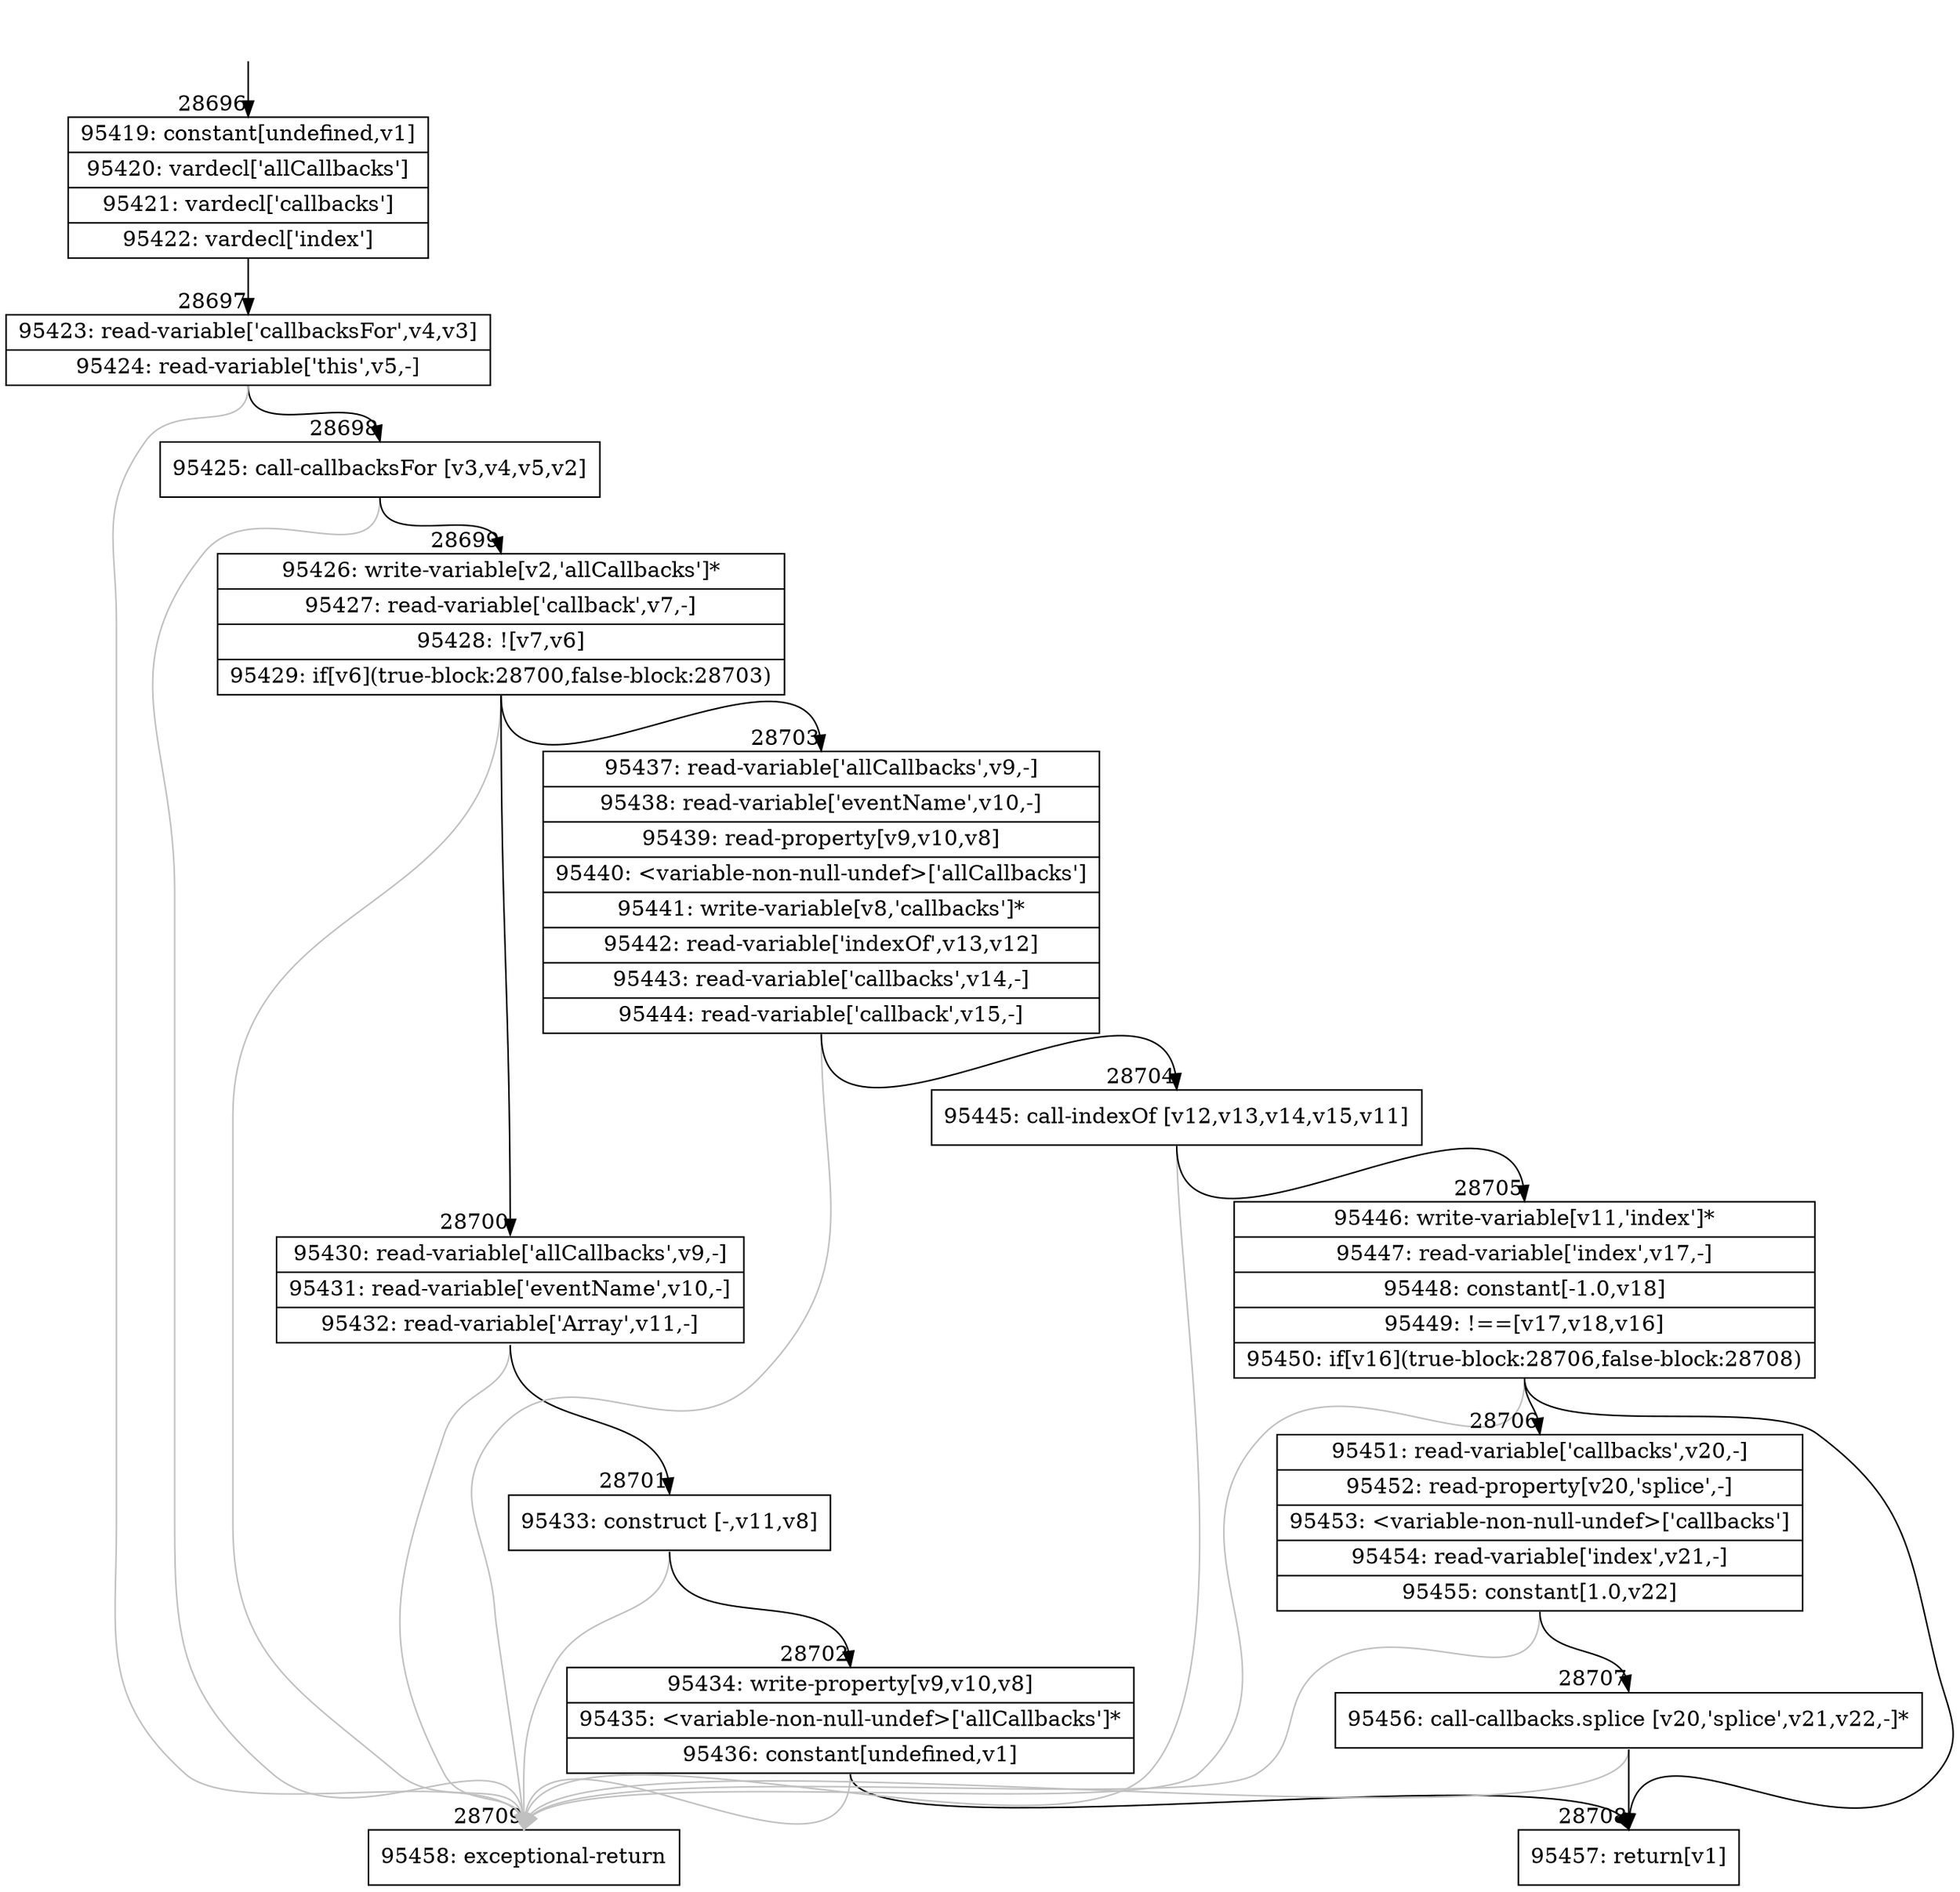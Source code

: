 digraph {
rankdir="TD"
BB_entry2528[shape=none,label=""];
BB_entry2528 -> BB28696 [tailport=s, headport=n, headlabel="    28696"]
BB28696 [shape=record label="{95419: constant[undefined,v1]|95420: vardecl['allCallbacks']|95421: vardecl['callbacks']|95422: vardecl['index']}" ] 
BB28696 -> BB28697 [tailport=s, headport=n, headlabel="      28697"]
BB28697 [shape=record label="{95423: read-variable['callbacksFor',v4,v3]|95424: read-variable['this',v5,-]}" ] 
BB28697 -> BB28698 [tailport=s, headport=n, headlabel="      28698"]
BB28697 -> BB28709 [tailport=s, headport=n, color=gray, headlabel="      28709"]
BB28698 [shape=record label="{95425: call-callbacksFor [v3,v4,v5,v2]}" ] 
BB28698 -> BB28699 [tailport=s, headport=n, headlabel="      28699"]
BB28698 -> BB28709 [tailport=s, headport=n, color=gray]
BB28699 [shape=record label="{95426: write-variable[v2,'allCallbacks']*|95427: read-variable['callback',v7,-]|95428: ![v7,v6]|95429: if[v6](true-block:28700,false-block:28703)}" ] 
BB28699 -> BB28700 [tailport=s, headport=n, headlabel="      28700"]
BB28699 -> BB28703 [tailport=s, headport=n, headlabel="      28703"]
BB28699 -> BB28709 [tailport=s, headport=n, color=gray]
BB28700 [shape=record label="{95430: read-variable['allCallbacks',v9,-]|95431: read-variable['eventName',v10,-]|95432: read-variable['Array',v11,-]}" ] 
BB28700 -> BB28701 [tailport=s, headport=n, headlabel="      28701"]
BB28700 -> BB28709 [tailport=s, headport=n, color=gray]
BB28701 [shape=record label="{95433: construct [-,v11,v8]}" ] 
BB28701 -> BB28702 [tailport=s, headport=n, headlabel="      28702"]
BB28701 -> BB28709 [tailport=s, headport=n, color=gray]
BB28702 [shape=record label="{95434: write-property[v9,v10,v8]|95435: \<variable-non-null-undef\>['allCallbacks']*|95436: constant[undefined,v1]}" ] 
BB28702 -> BB28708 [tailport=s, headport=n, headlabel="      28708"]
BB28702 -> BB28709 [tailport=s, headport=n, color=gray]
BB28703 [shape=record label="{95437: read-variable['allCallbacks',v9,-]|95438: read-variable['eventName',v10,-]|95439: read-property[v9,v10,v8]|95440: \<variable-non-null-undef\>['allCallbacks']|95441: write-variable[v8,'callbacks']*|95442: read-variable['indexOf',v13,v12]|95443: read-variable['callbacks',v14,-]|95444: read-variable['callback',v15,-]}" ] 
BB28703 -> BB28704 [tailport=s, headport=n, headlabel="      28704"]
BB28703 -> BB28709 [tailport=s, headport=n, color=gray]
BB28704 [shape=record label="{95445: call-indexOf [v12,v13,v14,v15,v11]}" ] 
BB28704 -> BB28705 [tailport=s, headport=n, headlabel="      28705"]
BB28704 -> BB28709 [tailport=s, headport=n, color=gray]
BB28705 [shape=record label="{95446: write-variable[v11,'index']*|95447: read-variable['index',v17,-]|95448: constant[-1.0,v18]|95449: !==[v17,v18,v16]|95450: if[v16](true-block:28706,false-block:28708)}" ] 
BB28705 -> BB28706 [tailport=s, headport=n, headlabel="      28706"]
BB28705 -> BB28708 [tailport=s, headport=n]
BB28705 -> BB28709 [tailport=s, headport=n, color=gray]
BB28706 [shape=record label="{95451: read-variable['callbacks',v20,-]|95452: read-property[v20,'splice',-]|95453: \<variable-non-null-undef\>['callbacks']|95454: read-variable['index',v21,-]|95455: constant[1.0,v22]}" ] 
BB28706 -> BB28707 [tailport=s, headport=n, headlabel="      28707"]
BB28706 -> BB28709 [tailport=s, headport=n, color=gray]
BB28707 [shape=record label="{95456: call-callbacks.splice [v20,'splice',v21,v22,-]*}" ] 
BB28707 -> BB28708 [tailport=s, headport=n]
BB28707 -> BB28709 [tailport=s, headport=n, color=gray]
BB28708 [shape=record label="{95457: return[v1]}" ] 
BB28709 [shape=record label="{95458: exceptional-return}" ] 
//#$~ 51178
}
